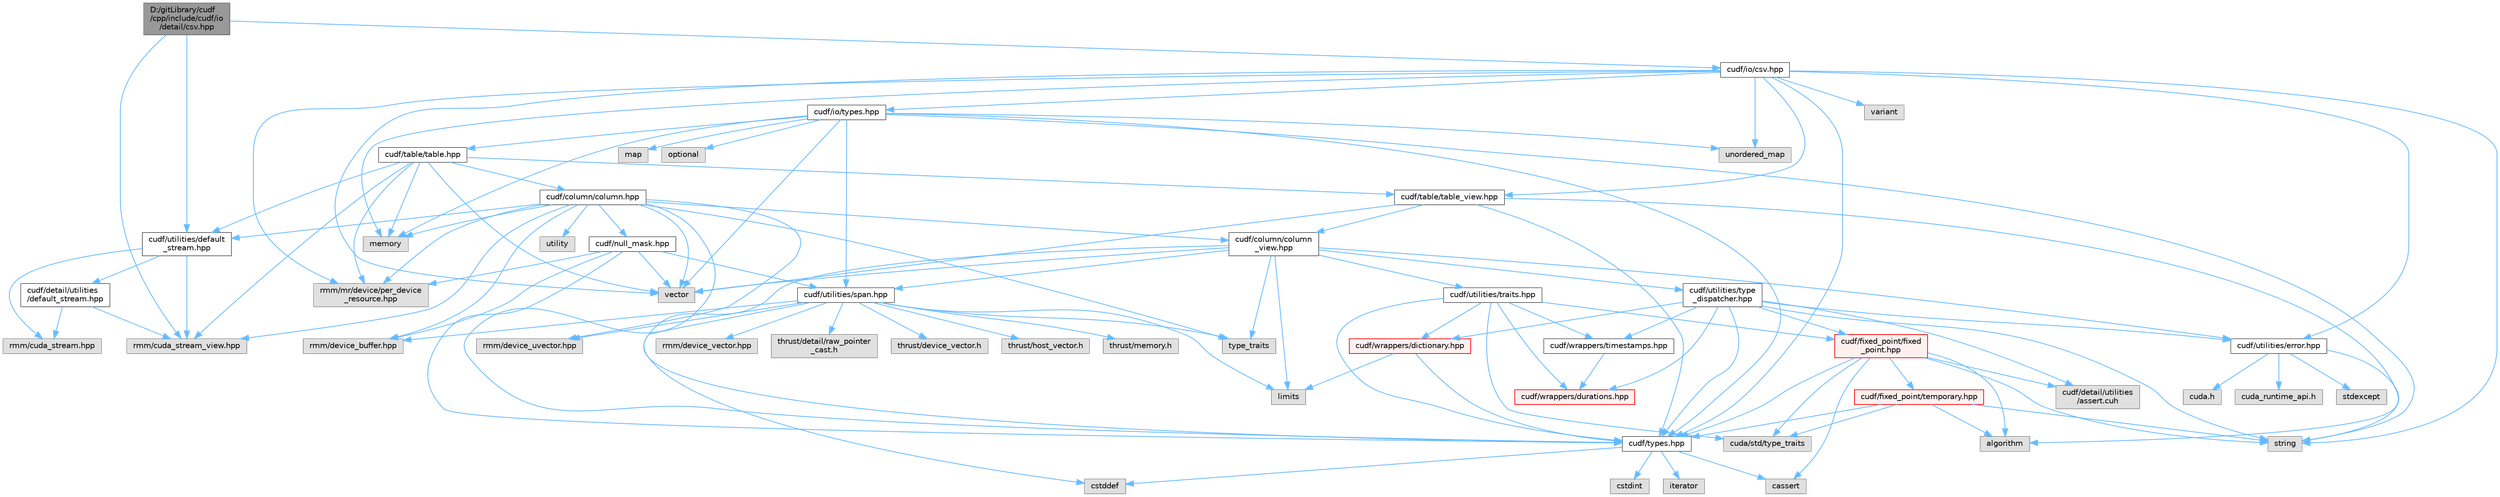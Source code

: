 digraph "D:/gitLibrary/cudf/cpp/include/cudf/io/detail/csv.hpp"
{
 // LATEX_PDF_SIZE
  bgcolor="transparent";
  edge [fontname=Helvetica,fontsize=10,labelfontname=Helvetica,labelfontsize=10];
  node [fontname=Helvetica,fontsize=10,shape=box,height=0.2,width=0.4];
  Node1 [id="Node000001",label="D:/gitLibrary/cudf\l/cpp/include/cudf/io\l/detail/csv.hpp",height=0.2,width=0.4,color="gray40", fillcolor="grey60", style="filled", fontcolor="black",tooltip=" "];
  Node1 -> Node2 [id="edge110_Node000001_Node000002",color="steelblue1",style="solid",tooltip=" "];
  Node2 [id="Node000002",label="cudf/io/csv.hpp",height=0.2,width=0.4,color="grey40", fillcolor="white", style="filled",URL="$csv_8hpp.html",tooltip=" "];
  Node2 -> Node3 [id="edge111_Node000002_Node000003",color="steelblue1",style="solid",tooltip=" "];
  Node3 [id="Node000003",label="cudf/io/types.hpp",height=0.2,width=0.4,color="grey40", fillcolor="white", style="filled",URL="$io_2types_8hpp.html",tooltip="cuDF-IO API type definitions"];
  Node3 -> Node4 [id="edge112_Node000003_Node000004",color="steelblue1",style="solid",tooltip=" "];
  Node4 [id="Node000004",label="cudf/table/table.hpp",height=0.2,width=0.4,color="grey40", fillcolor="white", style="filled",URL="$table_8hpp.html",tooltip="Class definition for cudf::table"];
  Node4 -> Node5 [id="edge113_Node000004_Node000005",color="steelblue1",style="solid",tooltip=" "];
  Node5 [id="Node000005",label="cudf/column/column.hpp",height=0.2,width=0.4,color="grey40", fillcolor="white", style="filled",URL="$column_8hpp.html",tooltip="Class definition for cudf::column"];
  Node5 -> Node6 [id="edge114_Node000005_Node000006",color="steelblue1",style="solid",tooltip=" "];
  Node6 [id="Node000006",label="cudf/column/column\l_view.hpp",height=0.2,width=0.4,color="grey40", fillcolor="white", style="filled",URL="$column__view_8hpp.html",tooltip="column view class definitions"];
  Node6 -> Node7 [id="edge115_Node000006_Node000007",color="steelblue1",style="solid",tooltip=" "];
  Node7 [id="Node000007",label="cudf/types.hpp",height=0.2,width=0.4,color="grey40", fillcolor="white", style="filled",URL="$types_8hpp.html",tooltip="Type declarations for libcudf."];
  Node7 -> Node8 [id="edge116_Node000007_Node000008",color="steelblue1",style="solid",tooltip=" "];
  Node8 [id="Node000008",label="cassert",height=0.2,width=0.4,color="grey60", fillcolor="#E0E0E0", style="filled",tooltip=" "];
  Node7 -> Node9 [id="edge117_Node000007_Node000009",color="steelblue1",style="solid",tooltip=" "];
  Node9 [id="Node000009",label="cstddef",height=0.2,width=0.4,color="grey60", fillcolor="#E0E0E0", style="filled",tooltip=" "];
  Node7 -> Node10 [id="edge118_Node000007_Node000010",color="steelblue1",style="solid",tooltip=" "];
  Node10 [id="Node000010",label="cstdint",height=0.2,width=0.4,color="grey60", fillcolor="#E0E0E0", style="filled",tooltip=" "];
  Node7 -> Node11 [id="edge119_Node000007_Node000011",color="steelblue1",style="solid",tooltip=" "];
  Node11 [id="Node000011",label="iterator",height=0.2,width=0.4,color="grey60", fillcolor="#E0E0E0", style="filled",tooltip=" "];
  Node6 -> Node12 [id="edge120_Node000006_Node000012",color="steelblue1",style="solid",tooltip=" "];
  Node12 [id="Node000012",label="cudf/utilities/error.hpp",height=0.2,width=0.4,color="grey40", fillcolor="white", style="filled",URL="$error_8hpp.html",tooltip=" "];
  Node12 -> Node13 [id="edge121_Node000012_Node000013",color="steelblue1",style="solid",tooltip=" "];
  Node13 [id="Node000013",label="cuda.h",height=0.2,width=0.4,color="grey60", fillcolor="#E0E0E0", style="filled",tooltip=" "];
  Node12 -> Node14 [id="edge122_Node000012_Node000014",color="steelblue1",style="solid",tooltip=" "];
  Node14 [id="Node000014",label="cuda_runtime_api.h",height=0.2,width=0.4,color="grey60", fillcolor="#E0E0E0", style="filled",tooltip=" "];
  Node12 -> Node15 [id="edge123_Node000012_Node000015",color="steelblue1",style="solid",tooltip=" "];
  Node15 [id="Node000015",label="stdexcept",height=0.2,width=0.4,color="grey60", fillcolor="#E0E0E0", style="filled",tooltip=" "];
  Node12 -> Node16 [id="edge124_Node000012_Node000016",color="steelblue1",style="solid",tooltip=" "];
  Node16 [id="Node000016",label="string",height=0.2,width=0.4,color="grey60", fillcolor="#E0E0E0", style="filled",tooltip=" "];
  Node6 -> Node17 [id="edge125_Node000006_Node000017",color="steelblue1",style="solid",tooltip=" "];
  Node17 [id="Node000017",label="cudf/utilities/span.hpp",height=0.2,width=0.4,color="grey40", fillcolor="white", style="filled",URL="$span_8hpp.html",tooltip=" "];
  Node17 -> Node18 [id="edge126_Node000017_Node000018",color="steelblue1",style="solid",tooltip=" "];
  Node18 [id="Node000018",label="rmm/device_buffer.hpp",height=0.2,width=0.4,color="grey60", fillcolor="#E0E0E0", style="filled",tooltip=" "];
  Node17 -> Node19 [id="edge127_Node000017_Node000019",color="steelblue1",style="solid",tooltip=" "];
  Node19 [id="Node000019",label="rmm/device_uvector.hpp",height=0.2,width=0.4,color="grey60", fillcolor="#E0E0E0", style="filled",tooltip=" "];
  Node17 -> Node20 [id="edge128_Node000017_Node000020",color="steelblue1",style="solid",tooltip=" "];
  Node20 [id="Node000020",label="rmm/device_vector.hpp",height=0.2,width=0.4,color="grey60", fillcolor="#E0E0E0", style="filled",tooltip=" "];
  Node17 -> Node21 [id="edge129_Node000017_Node000021",color="steelblue1",style="solid",tooltip=" "];
  Node21 [id="Node000021",label="thrust/detail/raw_pointer\l_cast.h",height=0.2,width=0.4,color="grey60", fillcolor="#E0E0E0", style="filled",tooltip=" "];
  Node17 -> Node22 [id="edge130_Node000017_Node000022",color="steelblue1",style="solid",tooltip=" "];
  Node22 [id="Node000022",label="thrust/device_vector.h",height=0.2,width=0.4,color="grey60", fillcolor="#E0E0E0", style="filled",tooltip=" "];
  Node17 -> Node23 [id="edge131_Node000017_Node000023",color="steelblue1",style="solid",tooltip=" "];
  Node23 [id="Node000023",label="thrust/host_vector.h",height=0.2,width=0.4,color="grey60", fillcolor="#E0E0E0", style="filled",tooltip=" "];
  Node17 -> Node24 [id="edge132_Node000017_Node000024",color="steelblue1",style="solid",tooltip=" "];
  Node24 [id="Node000024",label="thrust/memory.h",height=0.2,width=0.4,color="grey60", fillcolor="#E0E0E0", style="filled",tooltip=" "];
  Node17 -> Node9 [id="edge133_Node000017_Node000009",color="steelblue1",style="solid",tooltip=" "];
  Node17 -> Node25 [id="edge134_Node000017_Node000025",color="steelblue1",style="solid",tooltip=" "];
  Node25 [id="Node000025",label="limits",height=0.2,width=0.4,color="grey60", fillcolor="#E0E0E0", style="filled",tooltip=" "];
  Node17 -> Node26 [id="edge135_Node000017_Node000026",color="steelblue1",style="solid",tooltip=" "];
  Node26 [id="Node000026",label="type_traits",height=0.2,width=0.4,color="grey60", fillcolor="#E0E0E0", style="filled",tooltip=" "];
  Node6 -> Node27 [id="edge136_Node000006_Node000027",color="steelblue1",style="solid",tooltip=" "];
  Node27 [id="Node000027",label="cudf/utilities/traits.hpp",height=0.2,width=0.4,color="grey40", fillcolor="white", style="filled",URL="$traits_8hpp.html",tooltip=" "];
  Node27 -> Node28 [id="edge137_Node000027_Node000028",color="steelblue1",style="solid",tooltip=" "];
  Node28 [id="Node000028",label="cudf/fixed_point/fixed\l_point.hpp",height=0.2,width=0.4,color="red", fillcolor="#FFF0F0", style="filled",URL="$fixed__point_8hpp.html",tooltip="Class definition for fixed point data type"];
  Node28 -> Node29 [id="edge138_Node000028_Node000029",color="steelblue1",style="solid",tooltip=" "];
  Node29 [id="Node000029",label="cudf/detail/utilities\l/assert.cuh",height=0.2,width=0.4,color="grey60", fillcolor="#E0E0E0", style="filled",tooltip=" "];
  Node28 -> Node30 [id="edge139_Node000028_Node000030",color="steelblue1",style="solid",tooltip=" "];
  Node30 [id="Node000030",label="cudf/fixed_point/temporary.hpp",height=0.2,width=0.4,color="red", fillcolor="#FFF0F0", style="filled",URL="$temporary_8hpp.html",tooltip=" "];
  Node30 -> Node7 [id="edge140_Node000030_Node000007",color="steelblue1",style="solid",tooltip=" "];
  Node30 -> Node33 [id="edge141_Node000030_Node000033",color="steelblue1",style="solid",tooltip=" "];
  Node33 [id="Node000033",label="cuda/std/type_traits",height=0.2,width=0.4,color="grey60", fillcolor="#E0E0E0", style="filled",tooltip=" "];
  Node30 -> Node34 [id="edge142_Node000030_Node000034",color="steelblue1",style="solid",tooltip=" "];
  Node34 [id="Node000034",label="algorithm",height=0.2,width=0.4,color="grey60", fillcolor="#E0E0E0", style="filled",tooltip=" "];
  Node30 -> Node16 [id="edge143_Node000030_Node000016",color="steelblue1",style="solid",tooltip=" "];
  Node28 -> Node7 [id="edge144_Node000028_Node000007",color="steelblue1",style="solid",tooltip=" "];
  Node28 -> Node33 [id="edge145_Node000028_Node000033",color="steelblue1",style="solid",tooltip=" "];
  Node28 -> Node34 [id="edge146_Node000028_Node000034",color="steelblue1",style="solid",tooltip=" "];
  Node28 -> Node8 [id="edge147_Node000028_Node000008",color="steelblue1",style="solid",tooltip=" "];
  Node28 -> Node16 [id="edge148_Node000028_Node000016",color="steelblue1",style="solid",tooltip=" "];
  Node27 -> Node7 [id="edge149_Node000027_Node000007",color="steelblue1",style="solid",tooltip=" "];
  Node27 -> Node36 [id="edge150_Node000027_Node000036",color="steelblue1",style="solid",tooltip=" "];
  Node36 [id="Node000036",label="cudf/wrappers/dictionary.hpp",height=0.2,width=0.4,color="red", fillcolor="#FFF0F0", style="filled",URL="$dictionary_8hpp.html",tooltip="Concrete type definition for dictionary columns."];
  Node36 -> Node7 [id="edge151_Node000036_Node000007",color="steelblue1",style="solid",tooltip=" "];
  Node36 -> Node25 [id="edge152_Node000036_Node000025",color="steelblue1",style="solid",tooltip=" "];
  Node27 -> Node38 [id="edge153_Node000027_Node000038",color="steelblue1",style="solid",tooltip=" "];
  Node38 [id="Node000038",label="cudf/wrappers/durations.hpp",height=0.2,width=0.4,color="red", fillcolor="#FFF0F0", style="filled",URL="$durations_8hpp.html",tooltip="Concrete type definitions for int32_t and int64_t durations in varying resolutions."];
  Node27 -> Node40 [id="edge154_Node000027_Node000040",color="steelblue1",style="solid",tooltip=" "];
  Node40 [id="Node000040",label="cudf/wrappers/timestamps.hpp",height=0.2,width=0.4,color="grey40", fillcolor="white", style="filled",URL="$timestamps_8hpp.html",tooltip="Concrete type definitions for int32_t and int64_t timestamps in varying resolutions as durations sinc..."];
  Node40 -> Node38 [id="edge155_Node000040_Node000038",color="steelblue1",style="solid",tooltip=" "];
  Node27 -> Node33 [id="edge156_Node000027_Node000033",color="steelblue1",style="solid",tooltip=" "];
  Node6 -> Node41 [id="edge157_Node000006_Node000041",color="steelblue1",style="solid",tooltip=" "];
  Node41 [id="Node000041",label="cudf/utilities/type\l_dispatcher.hpp",height=0.2,width=0.4,color="grey40", fillcolor="white", style="filled",URL="$type__dispatcher_8hpp.html",tooltip="Defines the mapping between cudf::type_id runtime type information and concrete C++ types."];
  Node41 -> Node29 [id="edge158_Node000041_Node000029",color="steelblue1",style="solid",tooltip=" "];
  Node41 -> Node28 [id="edge159_Node000041_Node000028",color="steelblue1",style="solid",tooltip=" "];
  Node41 -> Node7 [id="edge160_Node000041_Node000007",color="steelblue1",style="solid",tooltip=" "];
  Node41 -> Node12 [id="edge161_Node000041_Node000012",color="steelblue1",style="solid",tooltip=" "];
  Node41 -> Node36 [id="edge162_Node000041_Node000036",color="steelblue1",style="solid",tooltip=" "];
  Node41 -> Node38 [id="edge163_Node000041_Node000038",color="steelblue1",style="solid",tooltip=" "];
  Node41 -> Node40 [id="edge164_Node000041_Node000040",color="steelblue1",style="solid",tooltip=" "];
  Node41 -> Node16 [id="edge165_Node000041_Node000016",color="steelblue1",style="solid",tooltip=" "];
  Node6 -> Node25 [id="edge166_Node000006_Node000025",color="steelblue1",style="solid",tooltip=" "];
  Node6 -> Node26 [id="edge167_Node000006_Node000026",color="steelblue1",style="solid",tooltip=" "];
  Node6 -> Node42 [id="edge168_Node000006_Node000042",color="steelblue1",style="solid",tooltip=" "];
  Node42 [id="Node000042",label="vector",height=0.2,width=0.4,color="grey60", fillcolor="#E0E0E0", style="filled",tooltip=" "];
  Node5 -> Node43 [id="edge169_Node000005_Node000043",color="steelblue1",style="solid",tooltip=" "];
  Node43 [id="Node000043",label="cudf/null_mask.hpp",height=0.2,width=0.4,color="grey40", fillcolor="white", style="filled",URL="$null__mask_8hpp.html",tooltip="APIs for managing validity bitmasks"];
  Node43 -> Node7 [id="edge170_Node000043_Node000007",color="steelblue1",style="solid",tooltip=" "];
  Node43 -> Node17 [id="edge171_Node000043_Node000017",color="steelblue1",style="solid",tooltip=" "];
  Node43 -> Node18 [id="edge172_Node000043_Node000018",color="steelblue1",style="solid",tooltip=" "];
  Node43 -> Node44 [id="edge173_Node000043_Node000044",color="steelblue1",style="solid",tooltip=" "];
  Node44 [id="Node000044",label="rmm/mr/device/per_device\l_resource.hpp",height=0.2,width=0.4,color="grey60", fillcolor="#E0E0E0", style="filled",tooltip=" "];
  Node43 -> Node42 [id="edge174_Node000043_Node000042",color="steelblue1",style="solid",tooltip=" "];
  Node5 -> Node7 [id="edge175_Node000005_Node000007",color="steelblue1",style="solid",tooltip=" "];
  Node5 -> Node45 [id="edge176_Node000005_Node000045",color="steelblue1",style="solid",tooltip=" "];
  Node45 [id="Node000045",label="cudf/utilities/default\l_stream.hpp",height=0.2,width=0.4,color="grey40", fillcolor="white", style="filled",URL="$utilities_2default__stream_8hpp.html",tooltip=" "];
  Node45 -> Node46 [id="edge177_Node000045_Node000046",color="steelblue1",style="solid",tooltip=" "];
  Node46 [id="Node000046",label="cudf/detail/utilities\l/default_stream.hpp",height=0.2,width=0.4,color="grey40", fillcolor="white", style="filled",URL="$detail_2utilities_2default__stream_8hpp.html",tooltip=" "];
  Node46 -> Node47 [id="edge178_Node000046_Node000047",color="steelblue1",style="solid",tooltip=" "];
  Node47 [id="Node000047",label="rmm/cuda_stream.hpp",height=0.2,width=0.4,color="grey60", fillcolor="#E0E0E0", style="filled",tooltip=" "];
  Node46 -> Node48 [id="edge179_Node000046_Node000048",color="steelblue1",style="solid",tooltip=" "];
  Node48 [id="Node000048",label="rmm/cuda_stream_view.hpp",height=0.2,width=0.4,color="grey60", fillcolor="#E0E0E0", style="filled",tooltip=" "];
  Node45 -> Node47 [id="edge180_Node000045_Node000047",color="steelblue1",style="solid",tooltip=" "];
  Node45 -> Node48 [id="edge181_Node000045_Node000048",color="steelblue1",style="solid",tooltip=" "];
  Node5 -> Node48 [id="edge182_Node000005_Node000048",color="steelblue1",style="solid",tooltip=" "];
  Node5 -> Node18 [id="edge183_Node000005_Node000018",color="steelblue1",style="solid",tooltip=" "];
  Node5 -> Node19 [id="edge184_Node000005_Node000019",color="steelblue1",style="solid",tooltip=" "];
  Node5 -> Node44 [id="edge185_Node000005_Node000044",color="steelblue1",style="solid",tooltip=" "];
  Node5 -> Node49 [id="edge186_Node000005_Node000049",color="steelblue1",style="solid",tooltip=" "];
  Node49 [id="Node000049",label="memory",height=0.2,width=0.4,color="grey60", fillcolor="#E0E0E0", style="filled",tooltip=" "];
  Node5 -> Node26 [id="edge187_Node000005_Node000026",color="steelblue1",style="solid",tooltip=" "];
  Node5 -> Node50 [id="edge188_Node000005_Node000050",color="steelblue1",style="solid",tooltip=" "];
  Node50 [id="Node000050",label="utility",height=0.2,width=0.4,color="grey60", fillcolor="#E0E0E0", style="filled",tooltip=" "];
  Node5 -> Node42 [id="edge189_Node000005_Node000042",color="steelblue1",style="solid",tooltip=" "];
  Node4 -> Node51 [id="edge190_Node000004_Node000051",color="steelblue1",style="solid",tooltip=" "];
  Node51 [id="Node000051",label="cudf/table/table_view.hpp",height=0.2,width=0.4,color="grey40", fillcolor="white", style="filled",URL="$table__view_8hpp.html",tooltip="Class definitions for (mutable)_table_view"];
  Node51 -> Node6 [id="edge191_Node000051_Node000006",color="steelblue1",style="solid",tooltip=" "];
  Node51 -> Node7 [id="edge192_Node000051_Node000007",color="steelblue1",style="solid",tooltip=" "];
  Node51 -> Node34 [id="edge193_Node000051_Node000034",color="steelblue1",style="solid",tooltip=" "];
  Node51 -> Node42 [id="edge194_Node000051_Node000042",color="steelblue1",style="solid",tooltip=" "];
  Node4 -> Node45 [id="edge195_Node000004_Node000045",color="steelblue1",style="solid",tooltip=" "];
  Node4 -> Node48 [id="edge196_Node000004_Node000048",color="steelblue1",style="solid",tooltip=" "];
  Node4 -> Node44 [id="edge197_Node000004_Node000044",color="steelblue1",style="solid",tooltip=" "];
  Node4 -> Node49 [id="edge198_Node000004_Node000049",color="steelblue1",style="solid",tooltip=" "];
  Node4 -> Node42 [id="edge199_Node000004_Node000042",color="steelblue1",style="solid",tooltip=" "];
  Node3 -> Node7 [id="edge200_Node000003_Node000007",color="steelblue1",style="solid",tooltip=" "];
  Node3 -> Node17 [id="edge201_Node000003_Node000017",color="steelblue1",style="solid",tooltip=" "];
  Node3 -> Node52 [id="edge202_Node000003_Node000052",color="steelblue1",style="solid",tooltip=" "];
  Node52 [id="Node000052",label="map",height=0.2,width=0.4,color="grey60", fillcolor="#E0E0E0", style="filled",tooltip=" "];
  Node3 -> Node49 [id="edge203_Node000003_Node000049",color="steelblue1",style="solid",tooltip=" "];
  Node3 -> Node53 [id="edge204_Node000003_Node000053",color="steelblue1",style="solid",tooltip=" "];
  Node53 [id="Node000053",label="optional",height=0.2,width=0.4,color="grey60", fillcolor="#E0E0E0", style="filled",tooltip=" "];
  Node3 -> Node16 [id="edge205_Node000003_Node000016",color="steelblue1",style="solid",tooltip=" "];
  Node3 -> Node54 [id="edge206_Node000003_Node000054",color="steelblue1",style="solid",tooltip=" "];
  Node54 [id="Node000054",label="unordered_map",height=0.2,width=0.4,color="grey60", fillcolor="#E0E0E0", style="filled",tooltip=" "];
  Node3 -> Node42 [id="edge207_Node000003_Node000042",color="steelblue1",style="solid",tooltip=" "];
  Node2 -> Node51 [id="edge208_Node000002_Node000051",color="steelblue1",style="solid",tooltip=" "];
  Node2 -> Node7 [id="edge209_Node000002_Node000007",color="steelblue1",style="solid",tooltip=" "];
  Node2 -> Node12 [id="edge210_Node000002_Node000012",color="steelblue1",style="solid",tooltip=" "];
  Node2 -> Node44 [id="edge211_Node000002_Node000044",color="steelblue1",style="solid",tooltip=" "];
  Node2 -> Node49 [id="edge212_Node000002_Node000049",color="steelblue1",style="solid",tooltip=" "];
  Node2 -> Node16 [id="edge213_Node000002_Node000016",color="steelblue1",style="solid",tooltip=" "];
  Node2 -> Node54 [id="edge214_Node000002_Node000054",color="steelblue1",style="solid",tooltip=" "];
  Node2 -> Node55 [id="edge215_Node000002_Node000055",color="steelblue1",style="solid",tooltip=" "];
  Node55 [id="Node000055",label="variant",height=0.2,width=0.4,color="grey60", fillcolor="#E0E0E0", style="filled",tooltip=" "];
  Node2 -> Node42 [id="edge216_Node000002_Node000042",color="steelblue1",style="solid",tooltip=" "];
  Node1 -> Node45 [id="edge217_Node000001_Node000045",color="steelblue1",style="solid",tooltip=" "];
  Node1 -> Node48 [id="edge218_Node000001_Node000048",color="steelblue1",style="solid",tooltip=" "];
}
